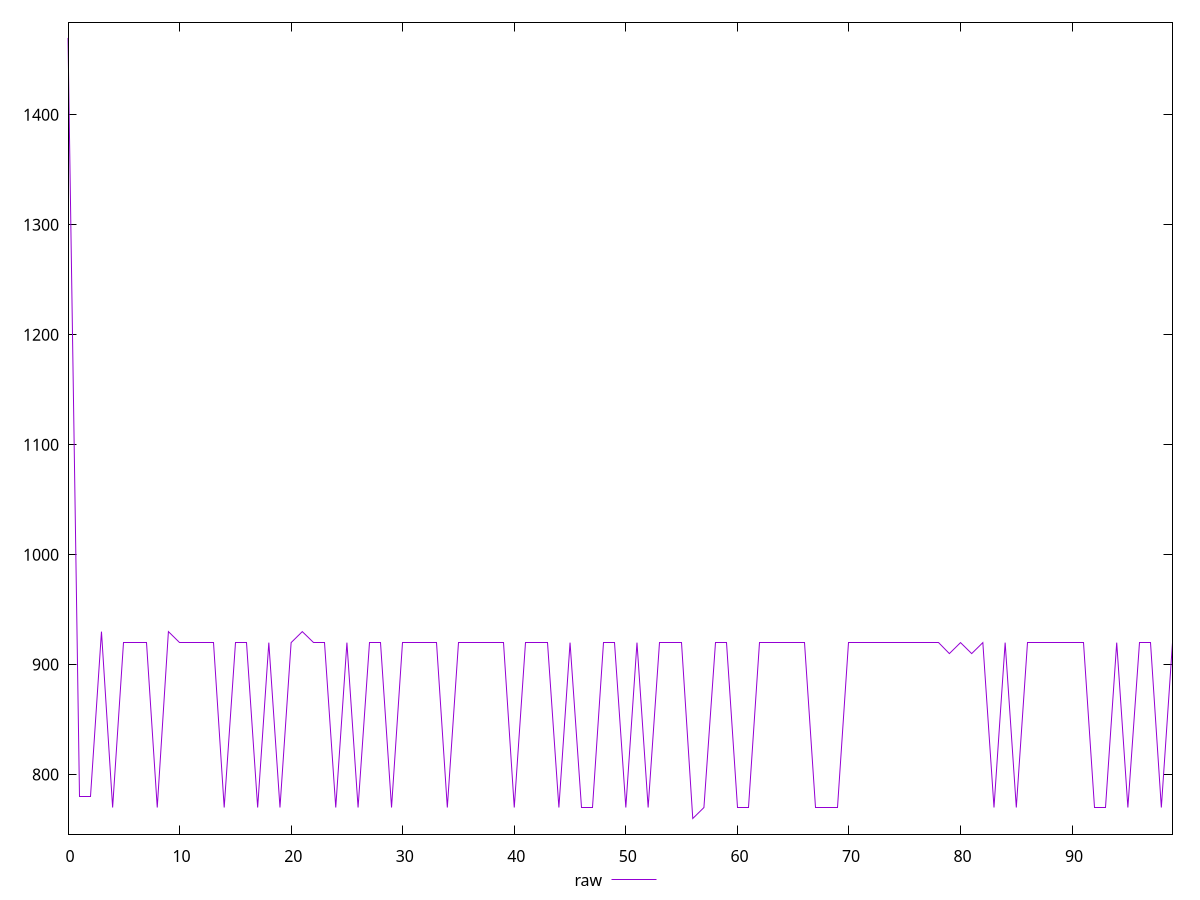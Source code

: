 reset

$raw <<EOF
0 1470
1 780
2 780
3 930
4 770
5 920
6 920
7 920
8 770
9 930
10 920
11 920
12 920
13 920
14 770
15 920
16 920
17 770
18 920
19 770
20 920
21 930
22 920
23 920
24 770
25 920
26 770
27 920
28 920
29 770
30 920
31 920
32 920
33 920
34 770
35 920
36 920
37 920
38 920
39 920
40 770
41 920
42 920
43 920
44 770
45 920
46 770
47 770
48 920
49 920
50 770
51 920
52 770
53 920
54 920
55 920
56 760
57 770
58 920
59 920
60 770
61 770
62 920
63 920
64 920
65 920
66 920
67 770
68 770
69 770
70 920
71 920
72 920
73 920
74 920
75 920
76 920
77 920
78 920
79 910
80 920
81 910
82 920
83 770
84 920
85 770
86 920
87 920
88 920
89 920
90 920
91 920
92 770
93 770
94 920
95 770
96 920
97 920
98 770
99 920
EOF

set key outside below
set xrange [0:99]
set yrange [745.8:1484.2]
set trange [745.8:1484.2]
set terminal svg size 640, 500 enhanced background rgb 'white'
set output "reports/report_00032_2021-02-25T10-28-15.087Z/uses-http2/samples/card/raw/values.svg"

plot $raw title "raw" with line

reset
